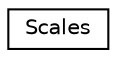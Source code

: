 digraph "Graphical Class Hierarchy"
{
 // LATEX_PDF_SIZE
  edge [fontname="Helvetica",fontsize="10",labelfontname="Helvetica",labelfontsize="10"];
  node [fontname="Helvetica",fontsize="10",shape=record];
  rankdir="LR";
  Node0 [label="Scales",height=0.2,width=0.4,color="black", fillcolor="white", style="filled",URL="$classScales.html",tooltip="Class for managing scaling factors for a simulator."];
}
